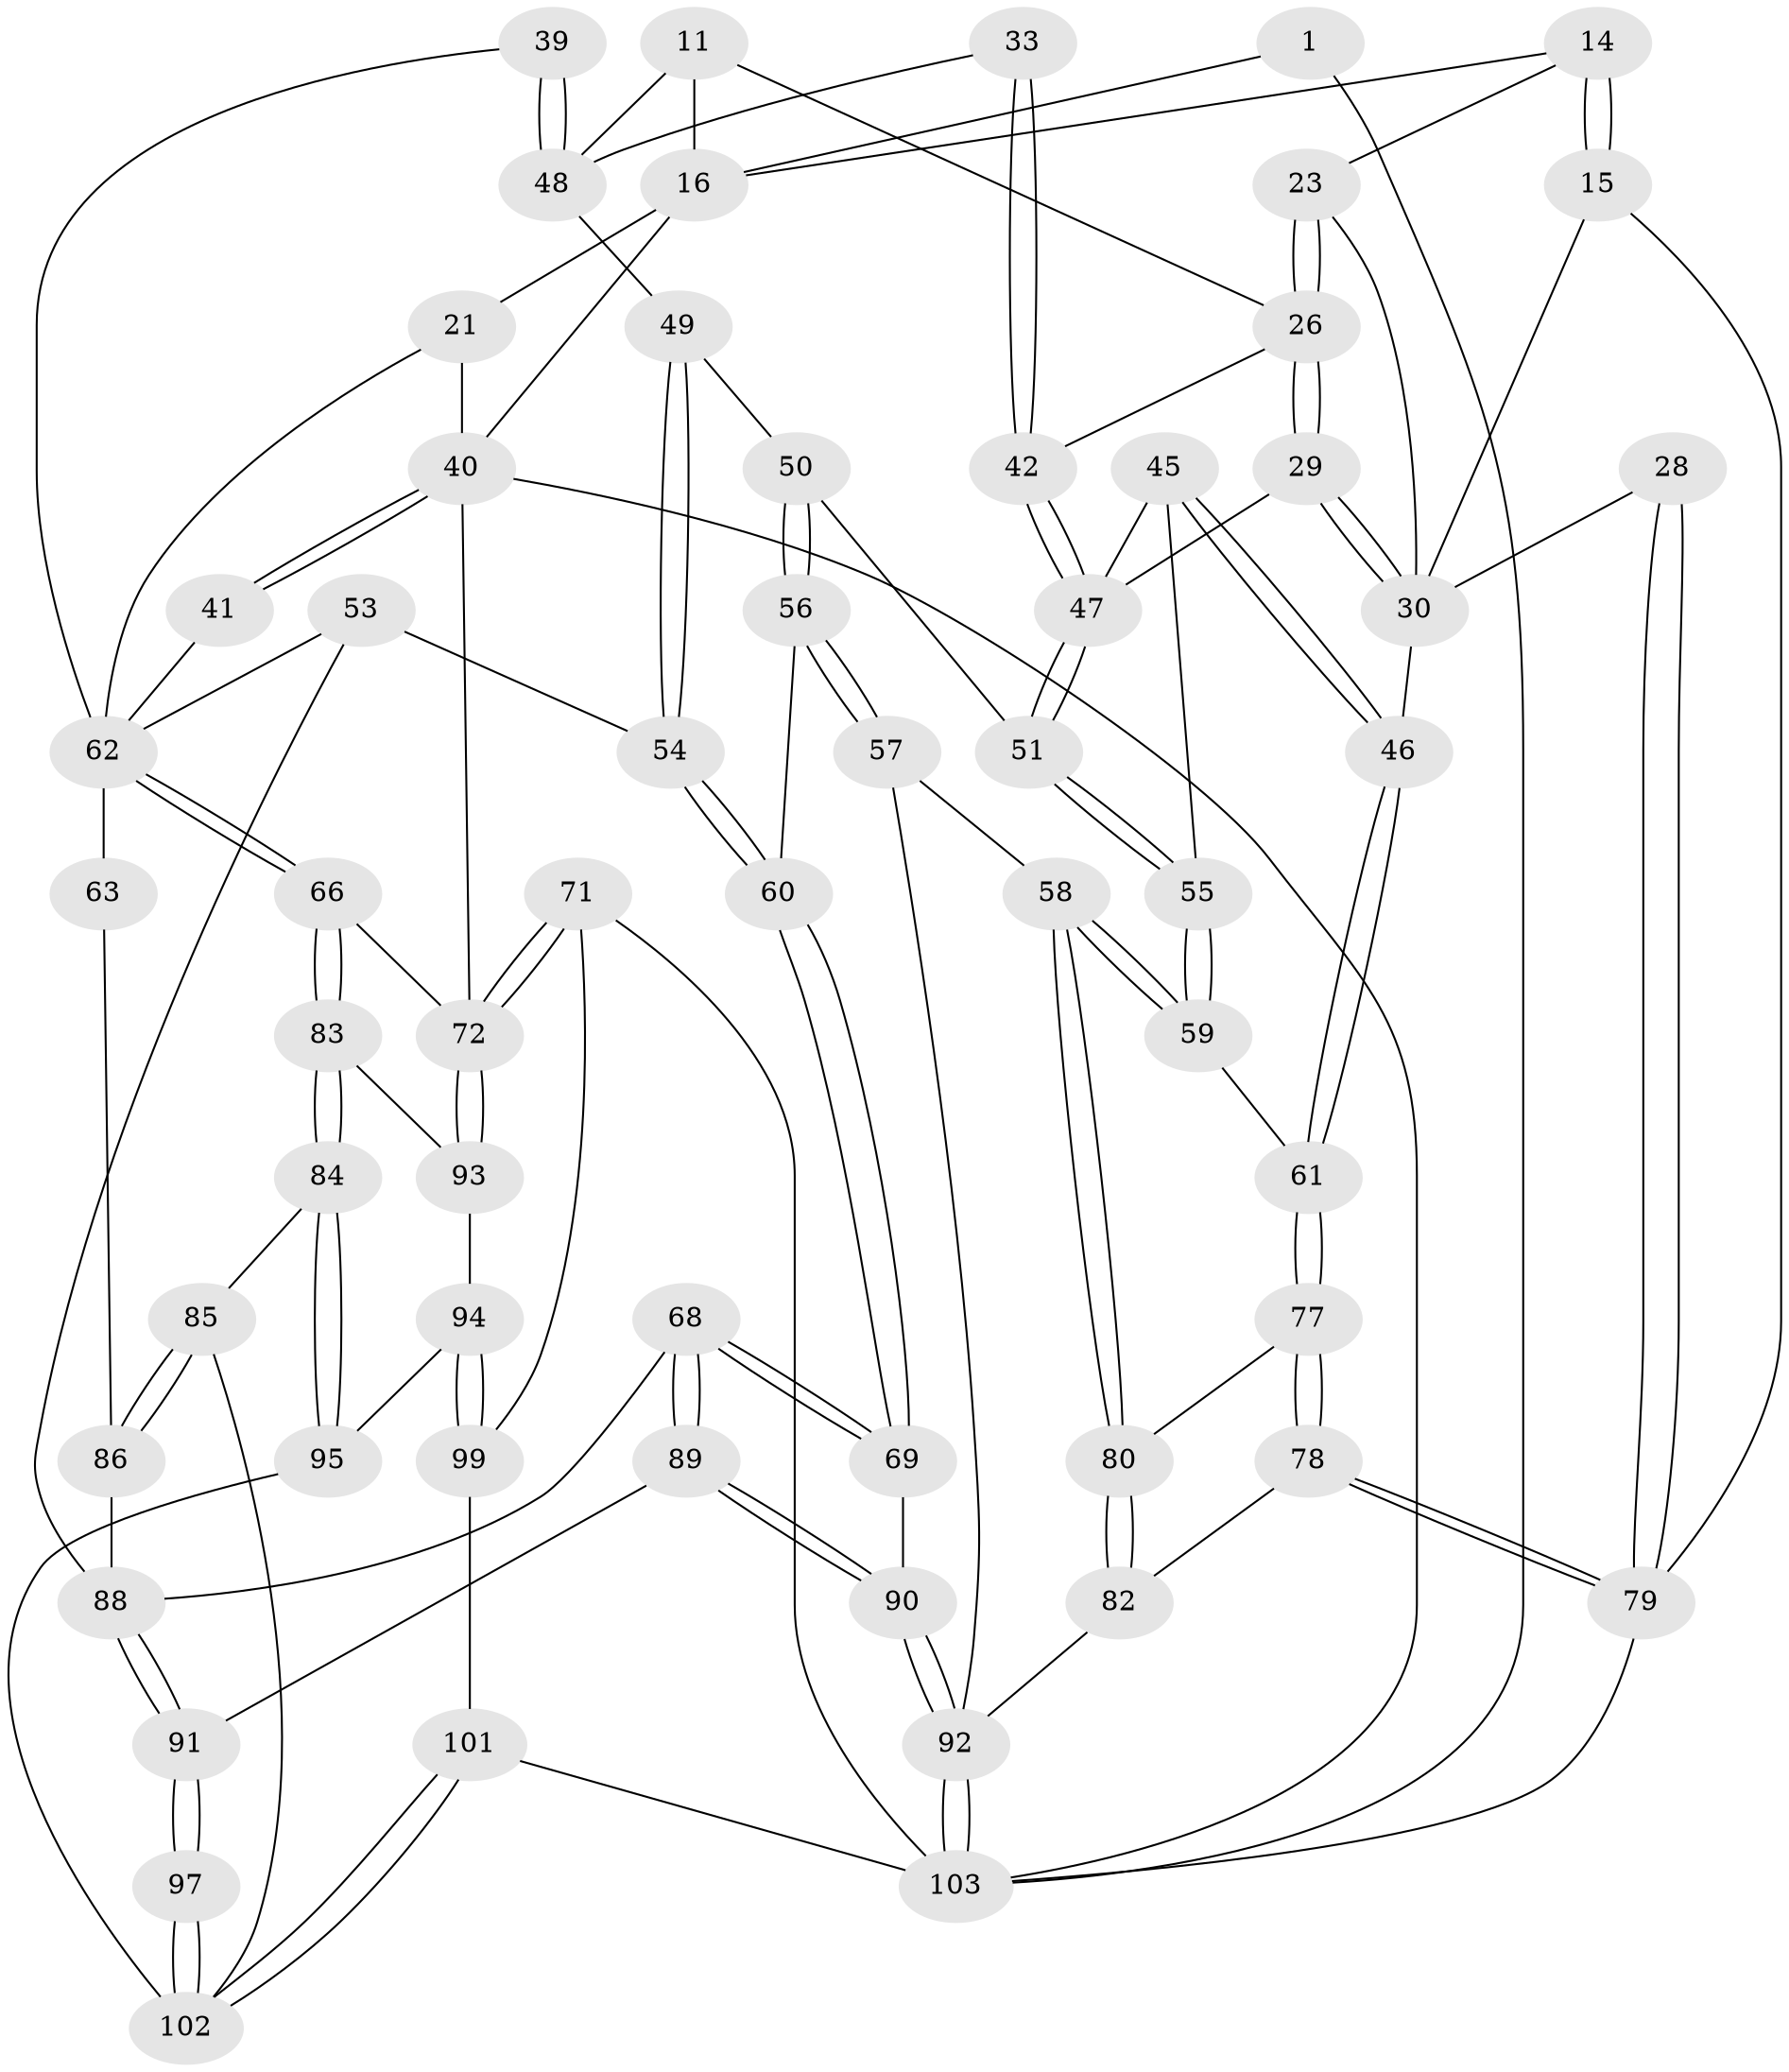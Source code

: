 // original degree distribution, {3: 0.019417475728155338, 6: 0.1941747572815534, 5: 0.5631067961165048, 4: 0.22330097087378642}
// Generated by graph-tools (version 1.1) at 2025/07/03/04/25 22:07:03]
// undirected, 61 vertices, 140 edges
graph export_dot {
graph [start="1"]
  node [color=gray90,style=filled];
  1 [pos="+0.772785274332629+0"];
  11 [pos="+0.5169483943717349+0.1865295143017278"];
  14 [pos="+0.37181464933549807+0",super="+6"];
  15 [pos="+0.1623779539724106+0.09845722967896706",super="+4"];
  16 [pos="+0.8346628296110576+0.010954874536156465",super="+7+8+10"];
  21 [pos="+0.6767517092039326+0.20347437992988654",super="+20+19"];
  23 [pos="+0.17960031940118334+0.14008069878173215",super="+13"];
  26 [pos="+0.21253079474769346+0.2049757244310309",super="+25+12"];
  28 [pos="+0+0.3500937089050708"];
  29 [pos="+0.20967253987405998+0.2605556897024908"];
  30 [pos="+0+0.36004845276697606",super="+27"];
  33 [pos="+0.4172699200984335+0.31102903134222976"];
  39 [pos="+0.643076093840819+0.4191092186104757"];
  40 [pos="+1+0.262939645886502",super="+18+22"];
  41 [pos="+1+0.2651904504831006"];
  42 [pos="+0.35353211404976953+0.36905262631119135",super="+36+34"];
  45 [pos="+0.15699783546610804+0.43037124195757925"];
  46 [pos="+0+0.40900292420375023"];
  47 [pos="+0.3312742797312373+0.39860135135047375",super="+44"];
  48 [pos="+0.5020895187558508+0.38553093820162365",super="+32+31"];
  49 [pos="+0.4785410077479104+0.40720669719975305"];
  50 [pos="+0.3329076432438397+0.4130695761300444"];
  51 [pos="+0.3323389957828436+0.4122400515430846"];
  53 [pos="+0.5303985007471419+0.5273421186720796"];
  54 [pos="+0.4391087007272892+0.5164181515953433"];
  55 [pos="+0.1945503277503319+0.46579555745582724"];
  56 [pos="+0.35993346027475714+0.4937552497085025"];
  57 [pos="+0.24764966559260282+0.5996995888001733"];
  58 [pos="+0.22732083196930758+0.5903465620177949"];
  59 [pos="+0.21115747619484335+0.5751801343410017"];
  60 [pos="+0.4223162957505863+0.5228057268914958"];
  61 [pos="+0.10943592161855535+0.5753192588836687"];
  62 [pos="+0.8679210889437257+0.5146792562539039",super="+52"];
  63 [pos="+0.673827145026691+0.6048411765696601"];
  66 [pos="+0.9132842585983058+0.5888426461550642"];
  68 [pos="+0.5118026807908947+0.6695862511367191"];
  69 [pos="+0.42165187223374245+0.6421330475890357"];
  71 [pos="+1+1"];
  72 [pos="+1+0.8344002008932307",super="+65"];
  77 [pos="+0.051725825780952805+0.645454228035022"];
  78 [pos="+0+0.7418243963544083"];
  79 [pos="+0+0.7398003646865571",super="+3"];
  80 [pos="+0.1315919635285879+0.6870594559057096"];
  82 [pos="+0.18055624795283043+0.8789968035245871"];
  83 [pos="+0.8917159675893325+0.6195455363576579"];
  84 [pos="+0.79553412888522+0.7069595713588481"];
  85 [pos="+0.7729735844854329+0.7106267043326967"];
  86 [pos="+0.7286216891555641+0.6897168968626313",super="+75"];
  88 [pos="+0.6224407116151613+0.7678177554526306",super="+76"];
  89 [pos="+0.49263185191167647+0.8346636518918945"];
  90 [pos="+0.43614785520784327+0.8639515737852324",super="+73"];
  91 [pos="+0.5806366618567428+0.8415876658368951"];
  92 [pos="+0.2824723858446605+1",super="+81+74"];
  93 [pos="+0.9748268530226709+0.7964421585511413",super="+87"];
  94 [pos="+0.9241753201349947+0.8157882455813978"];
  95 [pos="+0.8970560260862349+0.8105377869609652"];
  97 [pos="+0.6260494571017216+0.8814063704226411"];
  99 [pos="+0.9322042923475357+0.8652470914878674"];
  101 [pos="+0.7635248357965523+1",super="+100"];
  102 [pos="+0.7556070148806977+1",super="+98+96"];
  103 [pos="+0.2876564220688139+1",super="+70"];
  1 -- 103;
  1 -- 16;
  11 -- 26;
  11 -- 16;
  11 -- 48;
  14 -- 15 [weight=2];
  14 -- 15;
  14 -- 23;
  14 -- 16;
  15 -- 79;
  15 -- 30;
  16 -- 21 [weight=3];
  16 -- 40;
  21 -- 40;
  21 -- 62;
  23 -- 26 [weight=2];
  23 -- 26;
  23 -- 30;
  26 -- 29;
  26 -- 29;
  26 -- 42;
  28 -- 79 [weight=2];
  28 -- 79;
  28 -- 30;
  29 -- 30;
  29 -- 30;
  29 -- 47;
  30 -- 46;
  33 -- 42 [weight=2];
  33 -- 42;
  33 -- 48;
  39 -- 48 [weight=2];
  39 -- 48;
  39 -- 62;
  40 -- 41 [weight=2];
  40 -- 41;
  40 -- 103;
  40 -- 72;
  41 -- 62;
  42 -- 47 [weight=2];
  42 -- 47;
  45 -- 46;
  45 -- 46;
  45 -- 55;
  45 -- 47;
  46 -- 61;
  46 -- 61;
  47 -- 51;
  47 -- 51;
  48 -- 49;
  49 -- 50;
  49 -- 54;
  49 -- 54;
  50 -- 51;
  50 -- 56;
  50 -- 56;
  51 -- 55;
  51 -- 55;
  53 -- 54;
  53 -- 88;
  53 -- 62;
  54 -- 60;
  54 -- 60;
  55 -- 59;
  55 -- 59;
  56 -- 57;
  56 -- 57;
  56 -- 60;
  57 -- 58;
  57 -- 92;
  58 -- 59;
  58 -- 59;
  58 -- 80;
  58 -- 80;
  59 -- 61;
  60 -- 69;
  60 -- 69;
  61 -- 77;
  61 -- 77;
  62 -- 63 [weight=2];
  62 -- 66;
  62 -- 66;
  63 -- 86;
  66 -- 83;
  66 -- 83;
  66 -- 72;
  68 -- 69;
  68 -- 69;
  68 -- 89;
  68 -- 89;
  68 -- 88;
  69 -- 90;
  71 -- 72;
  71 -- 72;
  71 -- 99;
  71 -- 103;
  72 -- 93 [weight=2];
  72 -- 93;
  77 -- 78;
  77 -- 78;
  77 -- 80;
  78 -- 79;
  78 -- 79;
  78 -- 82;
  79 -- 103 [weight=2];
  80 -- 82;
  80 -- 82;
  82 -- 92;
  83 -- 84;
  83 -- 84;
  83 -- 93;
  84 -- 85;
  84 -- 95;
  84 -- 95;
  85 -- 86;
  85 -- 86;
  85 -- 102;
  86 -- 88 [weight=2];
  88 -- 91;
  88 -- 91;
  89 -- 90;
  89 -- 90;
  89 -- 91;
  90 -- 92 [weight=2];
  90 -- 92;
  91 -- 97;
  91 -- 97;
  92 -- 103;
  92 -- 103;
  93 -- 94;
  94 -- 95;
  94 -- 99;
  94 -- 99;
  95 -- 102;
  97 -- 102 [weight=2];
  97 -- 102;
  99 -- 101;
  101 -- 102;
  101 -- 102;
  101 -- 103 [weight=2];
}
